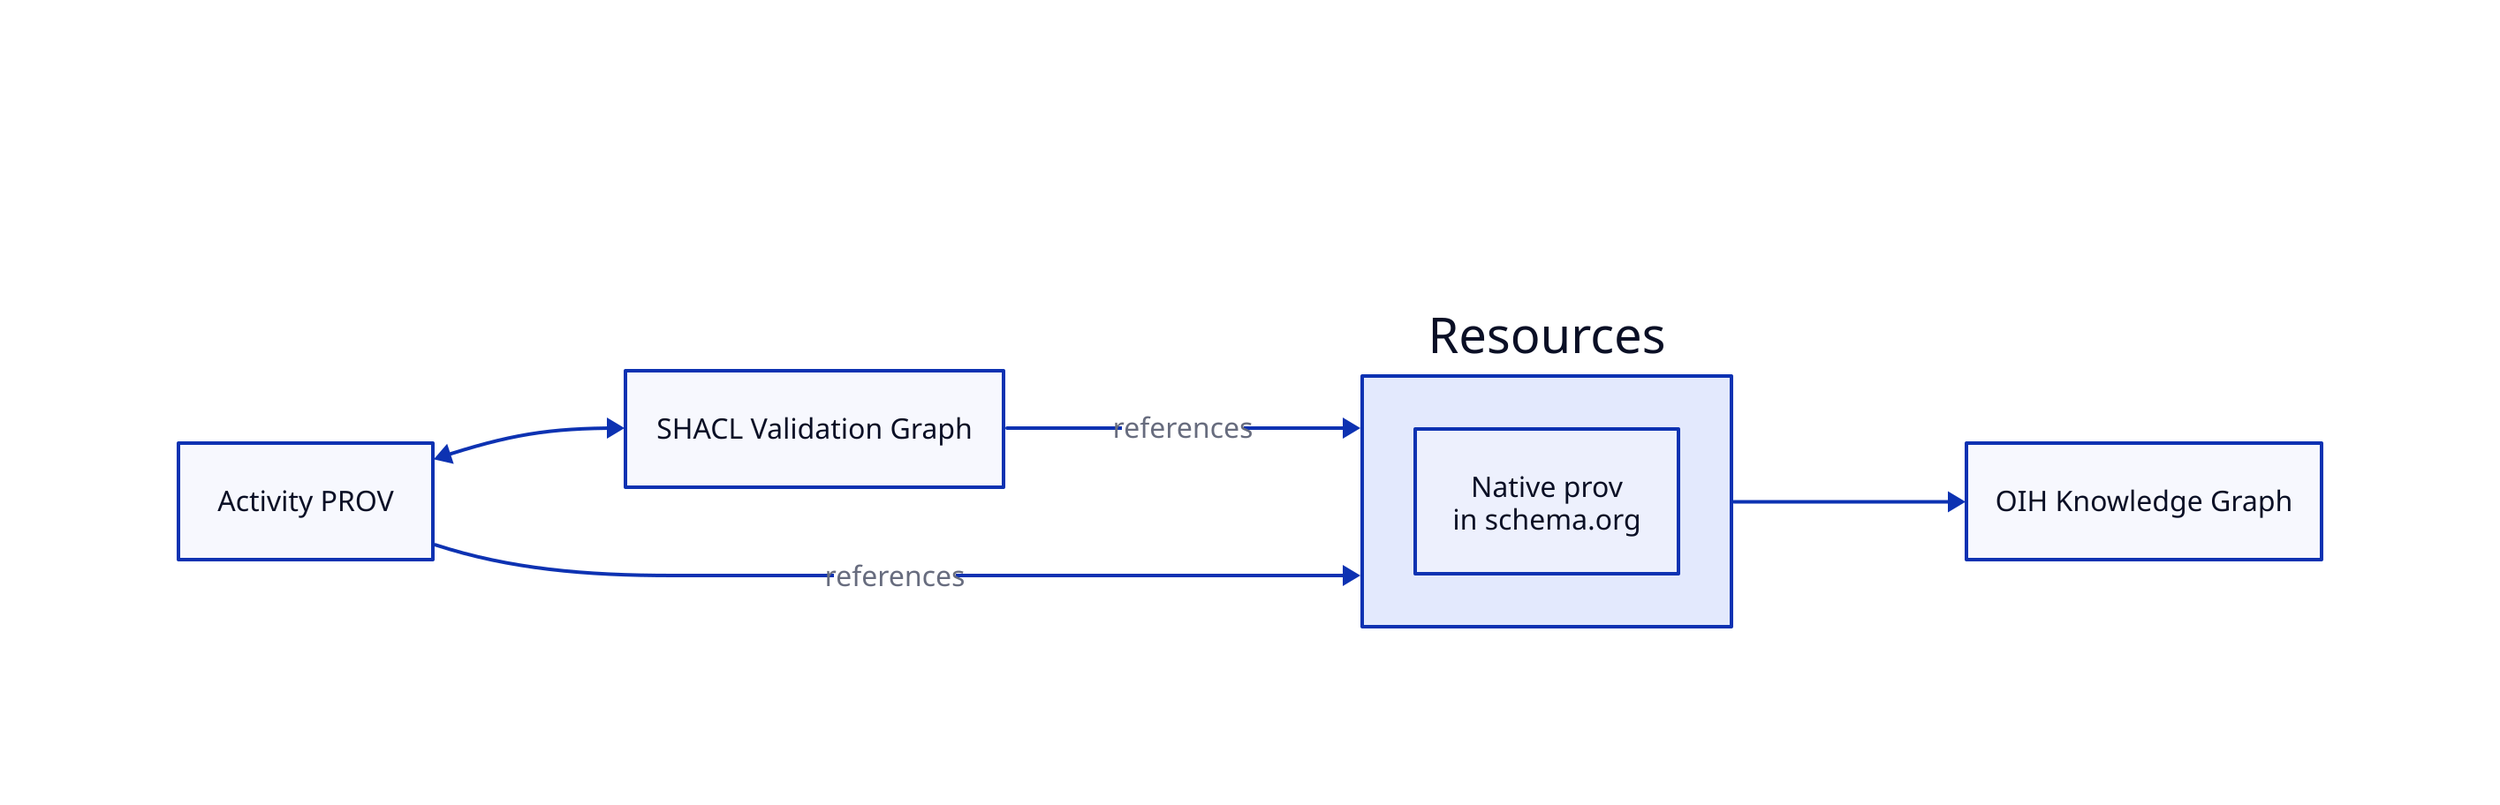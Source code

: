 direction: right

title:  |md
  # ODIS/OIH PROV Flow

| { near: top-center }

classes: {
data: {
    width: 200
               style: {
                     stroke-width: 0
                    fill: "#44C7B1"
                    shadow: true
                    border-radius: 5
               }
      }
input: {
    width: 200
               style: {
                     stroke-width: 0
                    fill: lightblue
                    shadow: true
                    border-radius: 5
               }
      }

code: {
    width: 200
               style: {
                     stroke-width: 0
                    fill: honeydew
                    shadow: true
                    border-radius: 5
               }
      }

group: {
    width: 200
               style: {
                     stroke-width: 0
                    fill: pink
                    shadow: true
                    border-radius: 5
               }
      }

}


r: Resources {
        prov: Native prov \n in schema.org
}
a: Activity PROV

kg: OIH Knowledge Graph
val: SHACL Validation Graph

r <- val: references
r -> kg
a <-> val
a -> r : references
